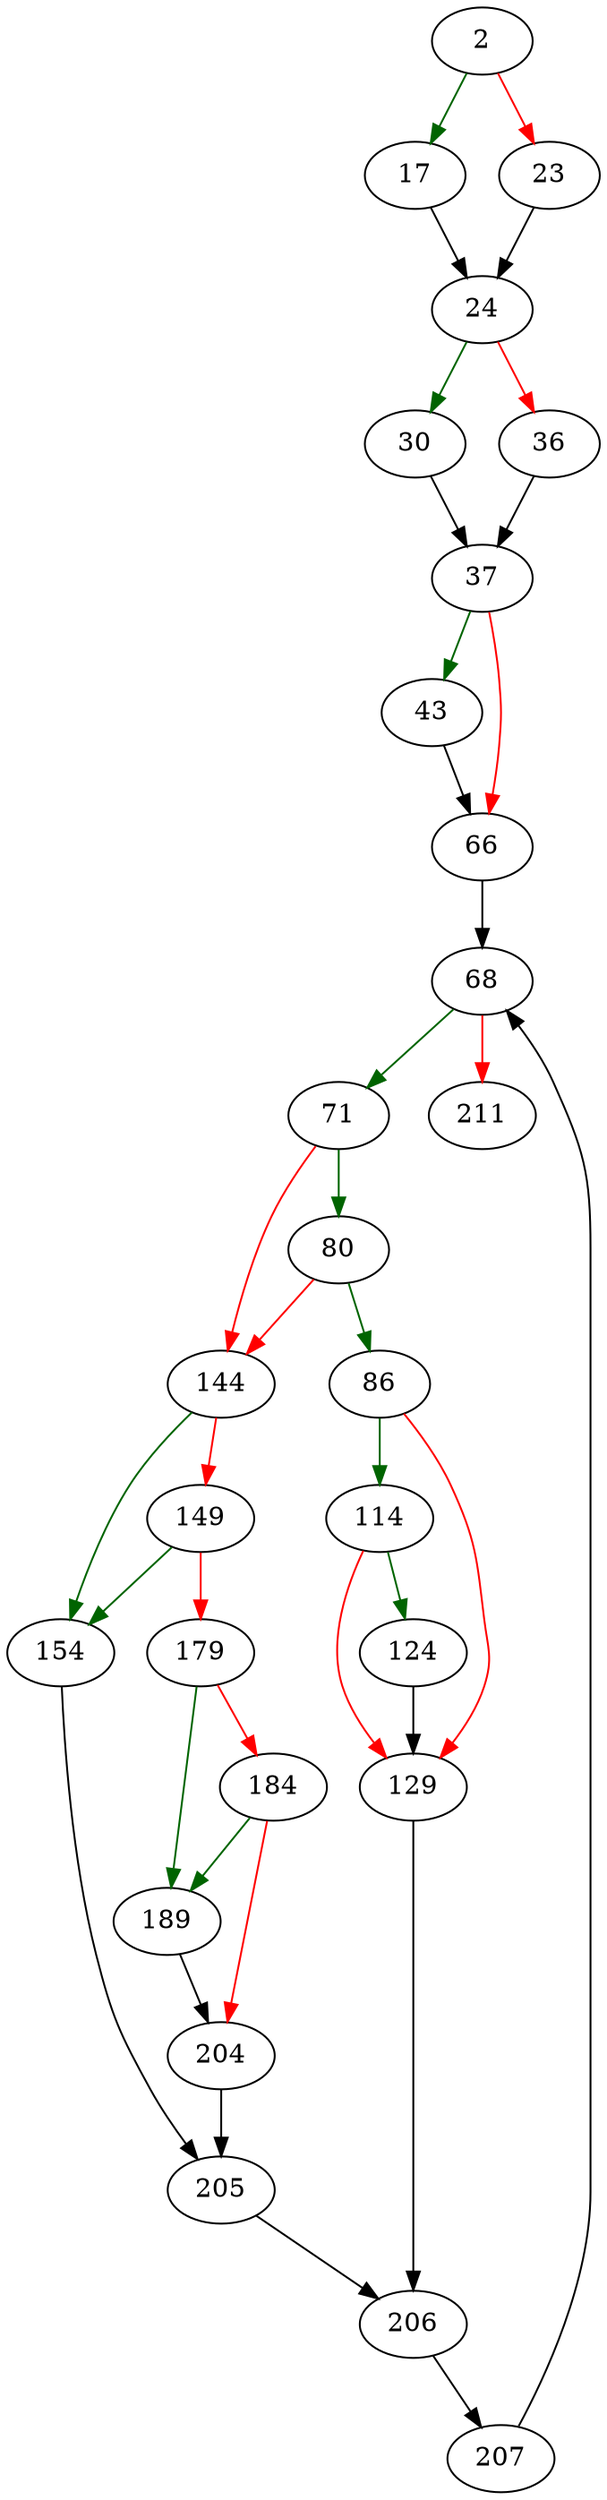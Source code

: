 strict digraph "sqlite3WindowCodeInit" {
	// Node definitions.
	2 [entry=true];
	17;
	23;
	24;
	30;
	36;
	37;
	43;
	66;
	68;
	71;
	211;
	80;
	144;
	86;
	114;
	129;
	124;
	206;
	154;
	149;
	179;
	205;
	189;
	184;
	204;
	207;

	// Edge definitions.
	2 -> 17 [
		color=darkgreen
		cond=true
	];
	2 -> 23 [
		color=red
		cond=false
	];
	17 -> 24;
	23 -> 24;
	24 -> 30 [
		color=darkgreen
		cond=true
	];
	24 -> 36 [
		color=red
		cond=false
	];
	30 -> 37;
	36 -> 37;
	37 -> 43 [
		color=darkgreen
		cond=true
	];
	37 -> 66 [
		color=red
		cond=false
	];
	43 -> 66;
	66 -> 68;
	68 -> 71 [
		color=darkgreen
		cond=true
	];
	68 -> 211 [
		color=red
		cond=false
	];
	71 -> 80 [
		color=darkgreen
		cond=true
	];
	71 -> 144 [
		color=red
		cond=false
	];
	80 -> 144 [
		color=red
		cond=false
	];
	80 -> 86 [
		color=darkgreen
		cond=true
	];
	144 -> 154 [
		color=darkgreen
		cond=true
	];
	144 -> 149 [
		color=red
		cond=false
	];
	86 -> 114 [
		color=darkgreen
		cond=true
	];
	86 -> 129 [
		color=red
		cond=false
	];
	114 -> 129 [
		color=red
		cond=false
	];
	114 -> 124 [
		color=darkgreen
		cond=true
	];
	129 -> 206;
	124 -> 129;
	206 -> 207;
	154 -> 205;
	149 -> 154 [
		color=darkgreen
		cond=true
	];
	149 -> 179 [
		color=red
		cond=false
	];
	179 -> 189 [
		color=darkgreen
		cond=true
	];
	179 -> 184 [
		color=red
		cond=false
	];
	205 -> 206;
	189 -> 204;
	184 -> 189 [
		color=darkgreen
		cond=true
	];
	184 -> 204 [
		color=red
		cond=false
	];
	204 -> 205;
	207 -> 68;
}